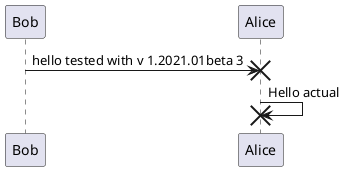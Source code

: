{
  "sha1": "77m7vunempnkg8fllk5jr6z46ishi21",
  "insertion": {
    "when": "2024-05-30T20:48:21.138Z",
    "url": "https://forum.plantuml.net/12884/destroy-not-displayed-with-teoz",
    "user": "plantuml@gmail.com"
  }
}
@startuml
!pragma teoz true
Bob -> Alice : hello tested with v 1.2021.01beta 3
destroy Alice
Alice -> Alice: Hello actual
destroy Alice
@enduml
